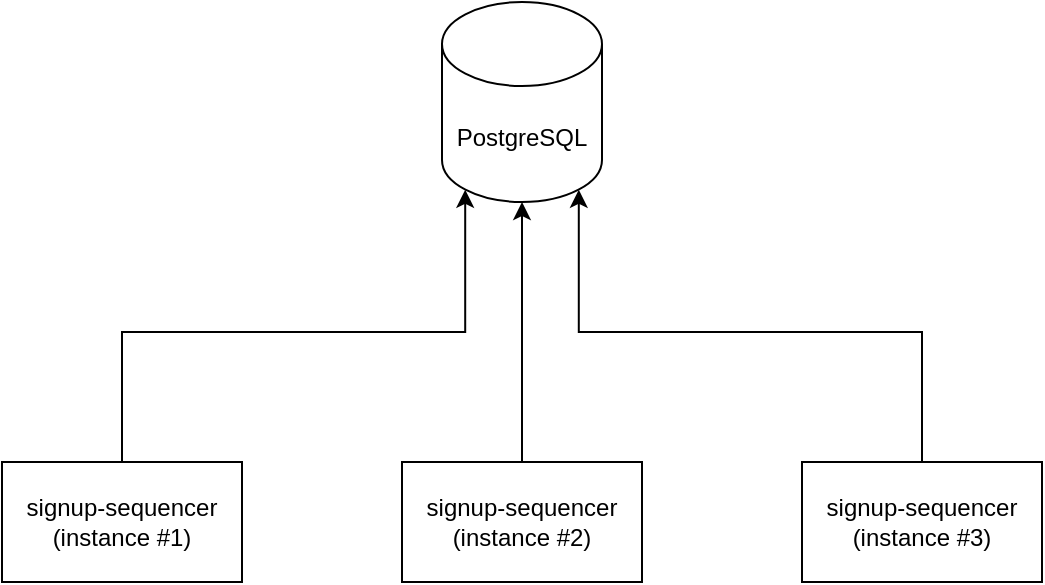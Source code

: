 <mxfile version="26.0.4" pages="2">
  <diagram name="General" id="TuH3SF8tTNcbUPjOq9EU">
    <mxGraphModel grid="1" page="1" gridSize="10" guides="1" tooltips="1" connect="1" arrows="1" fold="1" pageScale="1" pageWidth="850" pageHeight="1100" math="0" shadow="0">
      <root>
        <mxCell id="0" />
        <mxCell id="1" parent="0" />
        <mxCell id="CdYlCvSWicjbuaK0se8t-1" value="signup-sequencer&lt;br&gt;(instance #1)" style="rounded=0;whiteSpace=wrap;html=1;" vertex="1" parent="1">
          <mxGeometry x="120" y="280" width="120" height="60" as="geometry" />
        </mxCell>
        <mxCell id="CdYlCvSWicjbuaK0se8t-6" style="edgeStyle=orthogonalEdgeStyle;rounded=0;orthogonalLoop=1;jettySize=auto;html=1;" edge="1" parent="1" source="CdYlCvSWicjbuaK0se8t-2" target="CdYlCvSWicjbuaK0se8t-4">
          <mxGeometry relative="1" as="geometry" />
        </mxCell>
        <mxCell id="CdYlCvSWicjbuaK0se8t-2" value="signup-sequencer&lt;br&gt;(instance #2)" style="rounded=0;whiteSpace=wrap;html=1;" vertex="1" parent="1">
          <mxGeometry x="320" y="280" width="120" height="60" as="geometry" />
        </mxCell>
        <mxCell id="CdYlCvSWicjbuaK0se8t-3" value="signup-sequencer&lt;br&gt;(instance #3)" style="rounded=0;whiteSpace=wrap;html=1;" vertex="1" parent="1">
          <mxGeometry x="520" y="280" width="120" height="60" as="geometry" />
        </mxCell>
        <mxCell id="CdYlCvSWicjbuaK0se8t-4" value="PostgreSQL" style="shape=cylinder3;whiteSpace=wrap;html=1;boundedLbl=1;backgroundOutline=1;size=21;" vertex="1" parent="1">
          <mxGeometry x="340" y="50" width="80" height="100" as="geometry" />
        </mxCell>
        <mxCell id="CdYlCvSWicjbuaK0se8t-5" style="edgeStyle=orthogonalEdgeStyle;rounded=0;orthogonalLoop=1;jettySize=auto;html=1;exitX=0.5;exitY=0;exitDx=0;exitDy=0;entryX=0.145;entryY=1;entryDx=0;entryDy=-6.09;entryPerimeter=0;" edge="1" parent="1" source="CdYlCvSWicjbuaK0se8t-1" target="CdYlCvSWicjbuaK0se8t-4">
          <mxGeometry relative="1" as="geometry">
            <mxPoint x="320" y="180" as="targetPoint" />
          </mxGeometry>
        </mxCell>
        <mxCell id="CdYlCvSWicjbuaK0se8t-7" style="edgeStyle=orthogonalEdgeStyle;rounded=0;orthogonalLoop=1;jettySize=auto;html=1;exitX=0.5;exitY=0;exitDx=0;exitDy=0;entryX=0.855;entryY=1;entryDx=0;entryDy=-6.09;entryPerimeter=0;" edge="1" parent="1" source="CdYlCvSWicjbuaK0se8t-3" target="CdYlCvSWicjbuaK0se8t-4">
          <mxGeometry relative="1" as="geometry">
            <mxPoint x="500" y="160" as="targetPoint" />
          </mxGeometry>
        </mxCell>
      </root>
    </mxGraphModel>
  </diagram>
  <diagram name="Internal" id="taEc5y-XdEHlFnKqsyJl">
    <mxGraphModel grid="1" page="1" gridSize="10" guides="1" tooltips="1" connect="1" arrows="1" fold="1" pageScale="1" pageWidth="850" pageHeight="1100" math="0" shadow="0">
      <root>
        <mxCell id="0kIswYJ0VGGKhm_2sJ4v-0" />
        <mxCell id="0kIswYJ0VGGKhm_2sJ4v-1" parent="0kIswYJ0VGGKhm_2sJ4v-0" />
        <mxCell id="0kIswYJ0VGGKhm_2sJ4v-2" value="signup-sequencer&lt;br&gt;(instance #1)" style="rounded=0;whiteSpace=wrap;html=1;align=left;verticalAlign=top;" parent="0kIswYJ0VGGKhm_2sJ4v-1" vertex="1">
          <mxGeometry x="110" y="380" width="530" height="630" as="geometry" />
        </mxCell>
        <mxCell id="0kIswYJ0VGGKhm_2sJ4v-3" style="edgeStyle=orthogonalEdgeStyle;rounded=0;orthogonalLoop=1;jettySize=auto;html=1;" parent="0kIswYJ0VGGKhm_2sJ4v-1" source="0kIswYJ0VGGKhm_2sJ4v-4" target="0kIswYJ0VGGKhm_2sJ4v-6" edge="1">
          <mxGeometry relative="1" as="geometry" />
        </mxCell>
        <mxCell id="0kIswYJ0VGGKhm_2sJ4v-4" value="signup-sequencer&lt;br&gt;(instance #1)" style="rounded=0;whiteSpace=wrap;html=1;" parent="0kIswYJ0VGGKhm_2sJ4v-1" vertex="1">
          <mxGeometry x="320" y="280" width="120" height="60" as="geometry" />
        </mxCell>
        <mxCell id="0kIswYJ0VGGKhm_2sJ4v-5" value="signup-sequencer&lt;br&gt;(instance #1)" style="rounded=0;whiteSpace=wrap;html=1;" parent="0kIswYJ0VGGKhm_2sJ4v-1" vertex="1">
          <mxGeometry x="520" y="280" width="120" height="60" as="geometry" />
        </mxCell>
        <mxCell id="0kIswYJ0VGGKhm_2sJ4v-6" value="PostgreSQL" style="shape=cylinder3;whiteSpace=wrap;html=1;boundedLbl=1;backgroundOutline=1;size=21;" parent="0kIswYJ0VGGKhm_2sJ4v-1" vertex="1">
          <mxGeometry x="340" y="50" width="80" height="100" as="geometry" />
        </mxCell>
        <mxCell id="0kIswYJ0VGGKhm_2sJ4v-7" style="edgeStyle=orthogonalEdgeStyle;rounded=0;orthogonalLoop=1;jettySize=auto;html=1;exitX=0.25;exitY=0;exitDx=0;exitDy=0;entryX=0.145;entryY=1;entryDx=0;entryDy=-6.09;entryPerimeter=0;" parent="0kIswYJ0VGGKhm_2sJ4v-1" source="0kIswYJ0VGGKhm_2sJ4v-2" target="0kIswYJ0VGGKhm_2sJ4v-6" edge="1">
          <mxGeometry relative="1" as="geometry">
            <mxPoint x="320" y="180" as="targetPoint" />
          </mxGeometry>
        </mxCell>
        <mxCell id="0kIswYJ0VGGKhm_2sJ4v-8" style="edgeStyle=orthogonalEdgeStyle;rounded=0;orthogonalLoop=1;jettySize=auto;html=1;exitX=0.5;exitY=0;exitDx=0;exitDy=0;entryX=0.855;entryY=1;entryDx=0;entryDy=-6.09;entryPerimeter=0;" parent="0kIswYJ0VGGKhm_2sJ4v-1" source="0kIswYJ0VGGKhm_2sJ4v-5" target="0kIswYJ0VGGKhm_2sJ4v-6" edge="1">
          <mxGeometry relative="1" as="geometry">
            <mxPoint x="500" y="160" as="targetPoint" />
          </mxGeometry>
        </mxCell>
        <mxCell id="jaTZekSMR4YIHIam5aW6-32" value="Mined Tree" style="swimlane;whiteSpace=wrap;html=1;startSize=30;" vertex="1" parent="0kIswYJ0VGGKhm_2sJ4v-1">
          <mxGeometry x="360" y="420" width="200" height="200" as="geometry" />
        </mxCell>
        <mxCell id="jaTZekSMR4YIHIam5aW6-34" value="" style="whiteSpace=wrap;html=1;" vertex="1" parent="jaTZekSMR4YIHIam5aW6-32">
          <mxGeometry y="30" width="200" height="170" as="geometry" />
        </mxCell>
        <mxCell id="jaTZekSMR4YIHIam5aW6-38" style="rounded=0;orthogonalLoop=1;jettySize=auto;html=1;exitX=0.25;exitY=1;exitDx=0;exitDy=0;entryX=0.5;entryY=0;entryDx=0;entryDy=0;" edge="1" parent="jaTZekSMR4YIHIam5aW6-32" source="jaTZekSMR4YIHIam5aW6-35" target="jaTZekSMR4YIHIam5aW6-36">
          <mxGeometry relative="1" as="geometry" />
        </mxCell>
        <mxCell id="jaTZekSMR4YIHIam5aW6-39" style="rounded=0;orthogonalLoop=1;jettySize=auto;html=1;exitX=0.75;exitY=1;exitDx=0;exitDy=0;entryX=0.5;entryY=0;entryDx=0;entryDy=0;" edge="1" parent="jaTZekSMR4YIHIam5aW6-32" source="jaTZekSMR4YIHIam5aW6-35" target="jaTZekSMR4YIHIam5aW6-37">
          <mxGeometry relative="1" as="geometry" />
        </mxCell>
        <mxCell id="jaTZekSMR4YIHIam5aW6-35" value="Root" style="whiteSpace=wrap;html=1;" vertex="1" parent="jaTZekSMR4YIHIam5aW6-32">
          <mxGeometry x="70" y="50" width="60" height="40" as="geometry" />
        </mxCell>
        <mxCell id="jaTZekSMR4YIHIam5aW6-36" value="Leaf" style="whiteSpace=wrap;html=1;" vertex="1" parent="jaTZekSMR4YIHIam5aW6-32">
          <mxGeometry x="30" y="120" width="60" height="40" as="geometry" />
        </mxCell>
        <mxCell id="jaTZekSMR4YIHIam5aW6-37" value="Leaf" style="whiteSpace=wrap;html=1;" vertex="1" parent="jaTZekSMR4YIHIam5aW6-32">
          <mxGeometry x="110" y="120" width="60" height="40" as="geometry" />
        </mxCell>
        <mxCell id="jaTZekSMR4YIHIam5aW6-41" value="Processed Tree" style="swimlane;whiteSpace=wrap;html=1;startSize=30;" vertex="1" parent="jaTZekSMR4YIHIam5aW6-32">
          <mxGeometry x="-60" y="50" width="200" height="200" as="geometry" />
        </mxCell>
        <mxCell id="jaTZekSMR4YIHIam5aW6-42" value="" style="whiteSpace=wrap;html=1;" vertex="1" parent="jaTZekSMR4YIHIam5aW6-41">
          <mxGeometry y="30" width="200" height="170" as="geometry" />
        </mxCell>
        <mxCell id="jaTZekSMR4YIHIam5aW6-43" style="rounded=0;orthogonalLoop=1;jettySize=auto;html=1;exitX=0.25;exitY=1;exitDx=0;exitDy=0;entryX=0.5;entryY=0;entryDx=0;entryDy=0;" edge="1" parent="jaTZekSMR4YIHIam5aW6-41" source="jaTZekSMR4YIHIam5aW6-45" target="jaTZekSMR4YIHIam5aW6-46">
          <mxGeometry relative="1" as="geometry" />
        </mxCell>
        <mxCell id="jaTZekSMR4YIHIam5aW6-44" style="rounded=0;orthogonalLoop=1;jettySize=auto;html=1;exitX=0.75;exitY=1;exitDx=0;exitDy=0;entryX=0.5;entryY=0;entryDx=0;entryDy=0;" edge="1" parent="jaTZekSMR4YIHIam5aW6-41" source="jaTZekSMR4YIHIam5aW6-45" target="jaTZekSMR4YIHIam5aW6-47">
          <mxGeometry relative="1" as="geometry" />
        </mxCell>
        <mxCell id="jaTZekSMR4YIHIam5aW6-45" value="Root" style="whiteSpace=wrap;html=1;" vertex="1" parent="jaTZekSMR4YIHIam5aW6-41">
          <mxGeometry x="70" y="50" width="60" height="40" as="geometry" />
        </mxCell>
        <mxCell id="jaTZekSMR4YIHIam5aW6-46" value="Leaf" style="whiteSpace=wrap;html=1;" vertex="1" parent="jaTZekSMR4YIHIam5aW6-41">
          <mxGeometry x="30" y="120" width="60" height="40" as="geometry" />
        </mxCell>
        <mxCell id="jaTZekSMR4YIHIam5aW6-47" value="Leaf" style="whiteSpace=wrap;html=1;" vertex="1" parent="jaTZekSMR4YIHIam5aW6-41">
          <mxGeometry x="110" y="120" width="60" height="40" as="geometry" />
        </mxCell>
        <mxCell id="jaTZekSMR4YIHIam5aW6-48" value="Batching Tree" style="swimlane;whiteSpace=wrap;html=1;startSize=30;" vertex="1" parent="jaTZekSMR4YIHIam5aW6-41">
          <mxGeometry x="-70" y="50" width="200" height="200" as="geometry" />
        </mxCell>
        <mxCell id="jaTZekSMR4YIHIam5aW6-49" value="" style="whiteSpace=wrap;html=1;" vertex="1" parent="jaTZekSMR4YIHIam5aW6-48">
          <mxGeometry y="30" width="200" height="170" as="geometry" />
        </mxCell>
        <mxCell id="jaTZekSMR4YIHIam5aW6-50" style="rounded=0;orthogonalLoop=1;jettySize=auto;html=1;exitX=0.25;exitY=1;exitDx=0;exitDy=0;entryX=0.5;entryY=0;entryDx=0;entryDy=0;" edge="1" parent="jaTZekSMR4YIHIam5aW6-48" source="jaTZekSMR4YIHIam5aW6-52" target="jaTZekSMR4YIHIam5aW6-53">
          <mxGeometry relative="1" as="geometry" />
        </mxCell>
        <mxCell id="jaTZekSMR4YIHIam5aW6-51" style="rounded=0;orthogonalLoop=1;jettySize=auto;html=1;exitX=0.75;exitY=1;exitDx=0;exitDy=0;entryX=0.5;entryY=0;entryDx=0;entryDy=0;" edge="1" parent="jaTZekSMR4YIHIam5aW6-48" source="jaTZekSMR4YIHIam5aW6-52" target="jaTZekSMR4YIHIam5aW6-54">
          <mxGeometry relative="1" as="geometry" />
        </mxCell>
        <mxCell id="jaTZekSMR4YIHIam5aW6-52" value="Root" style="whiteSpace=wrap;html=1;" vertex="1" parent="jaTZekSMR4YIHIam5aW6-48">
          <mxGeometry x="70" y="50" width="60" height="40" as="geometry" />
        </mxCell>
        <mxCell id="jaTZekSMR4YIHIam5aW6-53" value="Leaf" style="whiteSpace=wrap;html=1;" vertex="1" parent="jaTZekSMR4YIHIam5aW6-48">
          <mxGeometry x="30" y="120" width="60" height="40" as="geometry" />
        </mxCell>
        <mxCell id="jaTZekSMR4YIHIam5aW6-54" value="Leaf" style="whiteSpace=wrap;html=1;" vertex="1" parent="jaTZekSMR4YIHIam5aW6-48">
          <mxGeometry x="110" y="120" width="60" height="40" as="geometry" />
        </mxCell>
        <mxCell id="jaTZekSMR4YIHIam5aW6-55" value="Latest Tree" style="swimlane;whiteSpace=wrap;html=1;startSize=30;" vertex="1" parent="jaTZekSMR4YIHIam5aW6-48">
          <mxGeometry x="-70" y="50" width="200" height="200" as="geometry" />
        </mxCell>
        <mxCell id="jaTZekSMR4YIHIam5aW6-56" value="" style="whiteSpace=wrap;html=1;" vertex="1" parent="jaTZekSMR4YIHIam5aW6-55">
          <mxGeometry y="30" width="200" height="170" as="geometry" />
        </mxCell>
        <mxCell id="jaTZekSMR4YIHIam5aW6-57" style="rounded=0;orthogonalLoop=1;jettySize=auto;html=1;exitX=0.25;exitY=1;exitDx=0;exitDy=0;entryX=0.5;entryY=0;entryDx=0;entryDy=0;" edge="1" parent="jaTZekSMR4YIHIam5aW6-55" source="jaTZekSMR4YIHIam5aW6-59" target="jaTZekSMR4YIHIam5aW6-60">
          <mxGeometry relative="1" as="geometry" />
        </mxCell>
        <mxCell id="jaTZekSMR4YIHIam5aW6-58" style="rounded=0;orthogonalLoop=1;jettySize=auto;html=1;exitX=0.75;exitY=1;exitDx=0;exitDy=0;entryX=0.5;entryY=0;entryDx=0;entryDy=0;" edge="1" parent="jaTZekSMR4YIHIam5aW6-55" source="jaTZekSMR4YIHIam5aW6-59" target="jaTZekSMR4YIHIam5aW6-61">
          <mxGeometry relative="1" as="geometry" />
        </mxCell>
        <mxCell id="jaTZekSMR4YIHIam5aW6-59" value="Root" style="whiteSpace=wrap;html=1;" vertex="1" parent="jaTZekSMR4YIHIam5aW6-55">
          <mxGeometry x="70" y="50" width="60" height="40" as="geometry" />
        </mxCell>
        <mxCell id="jaTZekSMR4YIHIam5aW6-60" value="Leaf" style="whiteSpace=wrap;html=1;" vertex="1" parent="jaTZekSMR4YIHIam5aW6-55">
          <mxGeometry x="30" y="120" width="60" height="40" as="geometry" />
        </mxCell>
        <mxCell id="jaTZekSMR4YIHIam5aW6-61" value="Leaf" style="whiteSpace=wrap;html=1;" vertex="1" parent="jaTZekSMR4YIHIam5aW6-55">
          <mxGeometry x="110" y="120" width="60" height="40" as="geometry" />
        </mxCell>
        <mxCell id="jaTZekSMR4YIHIam5aW6-62" value="" style="endArrow=classic;html=1;rounded=0;exitX=1;exitY=0.5;exitDx=0;exitDy=0;exitPerimeter=0;entryX=1;entryY=0.5;entryDx=0;entryDy=0;edgeStyle=orthogonalEdgeStyle;" edge="1" parent="0kIswYJ0VGGKhm_2sJ4v-1" source="0kIswYJ0VGGKhm_2sJ4v-6" target="jaTZekSMR4YIHIam5aW6-34">
          <mxGeometry width="50" height="50" relative="1" as="geometry">
            <mxPoint x="770" y="150" as="sourcePoint" />
            <mxPoint x="820" y="100" as="targetPoint" />
            <Array as="points">
              <mxPoint x="710" y="100" />
              <mxPoint x="710" y="535" />
            </Array>
          </mxGeometry>
        </mxCell>
        <mxCell id="jaTZekSMR4YIHIam5aW6-76" value="Trees stored in memory&lt;br&gt;are updated based&lt;br&gt;on data in database" style="edgeLabel;html=1;align=center;verticalAlign=middle;resizable=0;points=[];" connectable="0" vertex="1" parent="jaTZekSMR4YIHIam5aW6-62">
          <mxGeometry x="-0.001" y="5" relative="1" as="geometry">
            <mxPoint x="-5" y="-17" as="offset" />
          </mxGeometry>
        </mxCell>
        <mxCell id="jaTZekSMR4YIHIam5aW6-78" value="Periodic and on-demand check" style="edgeLabel;html=1;align=center;verticalAlign=middle;resizable=0;points=[];" connectable="0" vertex="1" parent="jaTZekSMR4YIHIam5aW6-62">
          <mxGeometry x="0.291" y="-2" relative="1" as="geometry">
            <mxPoint x="22" y="55" as="offset" />
          </mxGeometry>
        </mxCell>
        <mxCell id="jaTZekSMR4YIHIam5aW6-64" value="Tree change" style="rounded=0;whiteSpace=wrap;html=1;" vertex="1" parent="0kIswYJ0VGGKhm_2sJ4v-1">
          <mxGeometry x="360" y="830" width="120" height="60" as="geometry" />
        </mxCell>
        <mxCell id="jaTZekSMR4YIHIam5aW6-65" value="Tree change" style="rounded=0;whiteSpace=wrap;html=1;" vertex="1" parent="0kIswYJ0VGGKhm_2sJ4v-1">
          <mxGeometry x="350" y="840" width="120" height="60" as="geometry" />
        </mxCell>
        <mxCell id="jaTZekSMR4YIHIam5aW6-66" value="Tree change" style="rounded=0;whiteSpace=wrap;html=1;" vertex="1" parent="0kIswYJ0VGGKhm_2sJ4v-1">
          <mxGeometry x="340" y="850" width="120" height="60" as="geometry" />
        </mxCell>
        <mxCell id="jaTZekSMR4YIHIam5aW6-67" value="Tree change" style="rounded=0;whiteSpace=wrap;html=1;" vertex="1" parent="0kIswYJ0VGGKhm_2sJ4v-1">
          <mxGeometry x="330" y="860" width="120" height="60" as="geometry" />
        </mxCell>
        <mxCell id="jaTZekSMR4YIHIam5aW6-68" value="Tree change" style="rounded=0;whiteSpace=wrap;html=1;" vertex="1" parent="0kIswYJ0VGGKhm_2sJ4v-1">
          <mxGeometry x="320" y="870" width="120" height="60" as="geometry" />
        </mxCell>
        <mxCell id="jaTZekSMR4YIHIam5aW6-69" value="Tree change" style="rounded=0;whiteSpace=wrap;html=1;" vertex="1" parent="0kIswYJ0VGGKhm_2sJ4v-1">
          <mxGeometry x="310" y="880" width="120" height="60" as="geometry" />
        </mxCell>
        <mxCell id="jaTZekSMR4YIHIam5aW6-70" value="Tree change" style="rounded=0;whiteSpace=wrap;html=1;" vertex="1" parent="0kIswYJ0VGGKhm_2sJ4v-1">
          <mxGeometry x="300" y="890" width="120" height="60" as="geometry" />
        </mxCell>
        <mxCell id="jaTZekSMR4YIHIam5aW6-71" value="Tree change" style="rounded=0;whiteSpace=wrap;html=1;" vertex="1" parent="0kIswYJ0VGGKhm_2sJ4v-1">
          <mxGeometry x="290" y="900" width="120" height="60" as="geometry" />
        </mxCell>
        <mxCell id="jaTZekSMR4YIHIam5aW6-72" style="edgeStyle=orthogonalEdgeStyle;rounded=0;orthogonalLoop=1;jettySize=auto;html=1;exitX=0;exitY=0.5;exitDx=0;exitDy=0;entryX=0;entryY=0.5;entryDx=0;entryDy=0;entryPerimeter=0;" edge="1" parent="0kIswYJ0VGGKhm_2sJ4v-1" source="jaTZekSMR4YIHIam5aW6-71" target="0kIswYJ0VGGKhm_2sJ4v-6">
          <mxGeometry relative="1" as="geometry">
            <Array as="points">
              <mxPoint x="50" y="930" />
              <mxPoint x="50" y="100" />
            </Array>
          </mxGeometry>
        </mxCell>
        <mxCell id="jaTZekSMR4YIHIam5aW6-75" style="edgeStyle=orthogonalEdgeStyle;rounded=0;orthogonalLoop=1;jettySize=auto;html=1;entryX=0.5;entryY=0;entryDx=0;entryDy=0;" edge="1" parent="0kIswYJ0VGGKhm_2sJ4v-1" source="jaTZekSMR4YIHIam5aW6-73" target="jaTZekSMR4YIHIam5aW6-64">
          <mxGeometry relative="1" as="geometry" />
        </mxCell>
        <mxCell id="jaTZekSMR4YIHIam5aW6-73" value="Calculations" style="ellipse;shape=cloud;whiteSpace=wrap;html=1;" vertex="1" parent="0kIswYJ0VGGKhm_2sJ4v-1">
          <mxGeometry x="510" y="700" width="120" height="80" as="geometry" />
        </mxCell>
        <mxCell id="jaTZekSMR4YIHIam5aW6-74" style="edgeStyle=orthogonalEdgeStyle;rounded=0;orthogonalLoop=1;jettySize=auto;html=1;exitX=0.07;exitY=0.4;exitDx=0;exitDy=0;exitPerimeter=0;entryX=0.985;entryY=0.824;entryDx=0;entryDy=0;entryPerimeter=0;" edge="1" parent="0kIswYJ0VGGKhm_2sJ4v-1" source="jaTZekSMR4YIHIam5aW6-73" target="jaTZekSMR4YIHIam5aW6-49">
          <mxGeometry relative="1" as="geometry" />
        </mxCell>
        <mxCell id="jaTZekSMR4YIHIam5aW6-77" value="Updates are not saved&lt;br&gt;to tree stored in memory&lt;br&gt;but written to database" style="edgeLabel;html=1;align=center;verticalAlign=middle;resizable=0;points=[];" connectable="0" vertex="1" parent="0kIswYJ0VGGKhm_2sJ4v-1">
          <mxGeometry x="30" y="590" as="geometry" />
        </mxCell>
        <mxCell id="jaTZekSMR4YIHIam5aW6-81" value="Each instance is in active mode. First one with write to database wins" style="shape=callout;whiteSpace=wrap;html=1;perimeter=calloutPerimeter;position2=0.67;" vertex="1" parent="0kIswYJ0VGGKhm_2sJ4v-1">
          <mxGeometry x="140" y="170" width="150" height="100" as="geometry" />
        </mxCell>
        <mxCell id="jaTZekSMR4YIHIam5aW6-82" value="A lot of constraints ensures that tree in database will be in valid state" style="shape=callout;whiteSpace=wrap;html=1;perimeter=calloutPerimeter;position2=0;" vertex="1" parent="0kIswYJ0VGGKhm_2sJ4v-1">
          <mxGeometry x="430" y="-50" width="140" height="110" as="geometry" />
        </mxCell>
      </root>
    </mxGraphModel>
  </diagram>
</mxfile>
